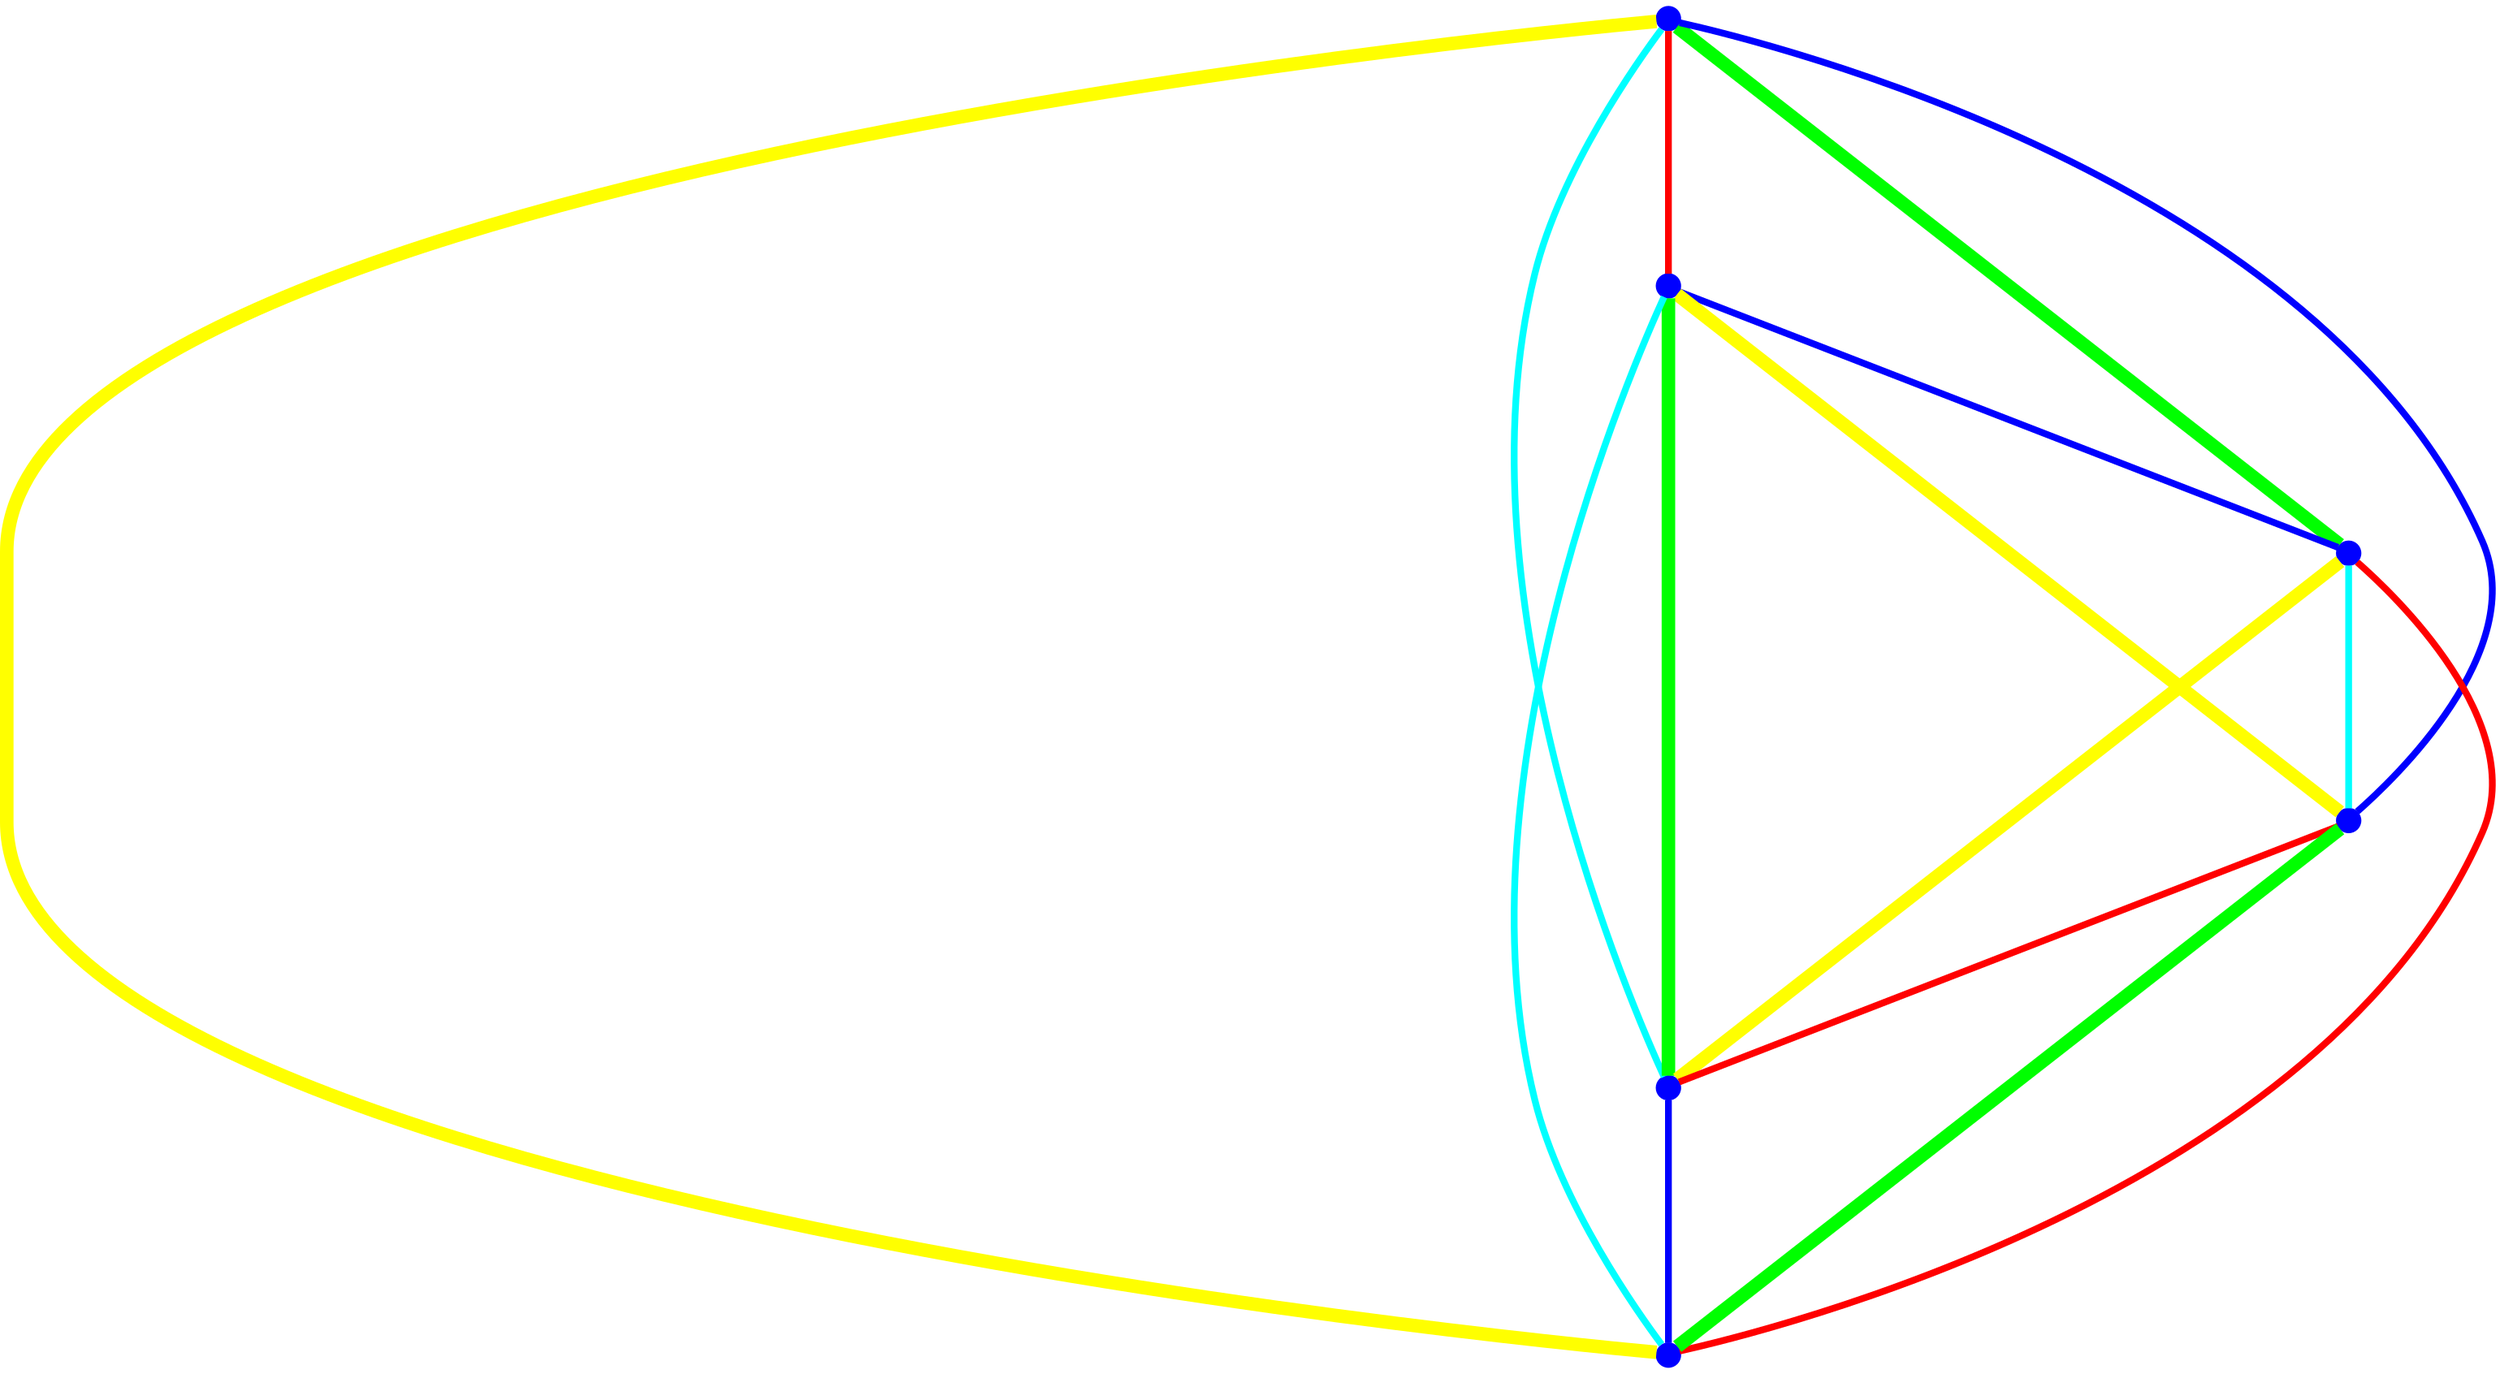 graph {
ranksep=2
nodesep=2
node [label="" shape=circle style=filled fixedsize=true color=blue fillcolor=blue width=0.2];
"1" -- "2" [style="solid",penwidth="4",color="red"];
"1" -- "3" [style="solid",penwidth="8",color="green"];
"1" -- "4" [style="solid",penwidth="4",color="blue"];
"1" -- "5" [style="solid",penwidth="4",color="cyan"];
"1" -- "6" [style="solid",penwidth="8",color="yellow"];
"2" -- "3" [style="solid",penwidth="4",color="blue"];
"2" -- "4" [style="solid",penwidth="8",color="yellow"];
"2" -- "5" [style="solid",penwidth="8",color="green"];
"2" -- "6" [style="solid",penwidth="4",color="cyan"];
"3" -- "4" [style="solid",penwidth="4",color="cyan"];
"3" -- "5" [style="solid",penwidth="8",color="yellow"];
"3" -- "6" [style="solid",penwidth="4",color="red"];
"4" -- "5" [style="solid",penwidth="4",color="red"];
"4" -- "6" [style="solid",penwidth="8",color="green"];
"5" -- "6" [style="solid",penwidth="4",color="blue"];
}
